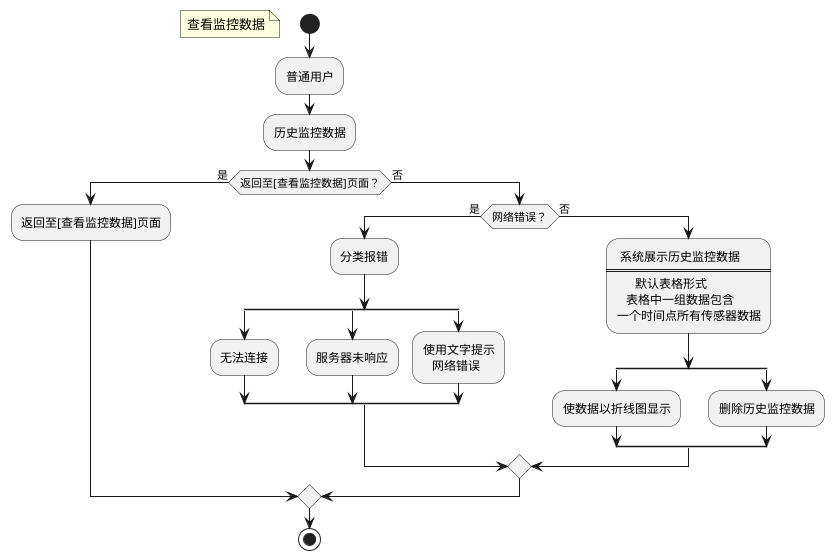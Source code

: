@startuml
start
floating note left:查看监控数据
:普通用户;
:历史监控数据;
if(返回至[查看监控数据]页面？)then(是)
:返回至[查看监控数据]页面;
else(否)
if(网络错误？)then(是)
:分类报错;
split
:无法连接;
split again
:服务器未响应;
split again
:使用文字提示
   网络错误;
end split
else(否)
: 系统展示历史监控数据
====
      默认表格形式
   表格中一组数据包含
一个时间点所有传感器数据;
split
:使数据以折线图显示;
split again
:删除历史监控数据;
end split
endif
endif
stop
@enduml